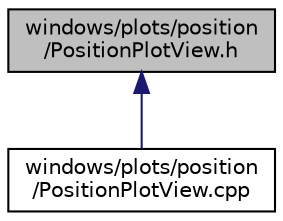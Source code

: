 digraph "windows/plots/position/PositionPlotView.h"
{
  edge [fontname="Helvetica",fontsize="10",labelfontname="Helvetica",labelfontsize="10"];
  node [fontname="Helvetica",fontsize="10",shape=record];
  Node9 [label="windows/plots/position\l/PositionPlotView.h",height=0.2,width=0.4,color="black", fillcolor="grey75", style="filled", fontcolor="black"];
  Node9 -> Node10 [dir="back",color="midnightblue",fontsize="10",style="solid",fontname="Helvetica"];
  Node10 [label="windows/plots/position\l/PositionPlotView.cpp",height=0.2,width=0.4,color="black", fillcolor="white", style="filled",URL="$_position_plot_view_8cpp.html"];
}
